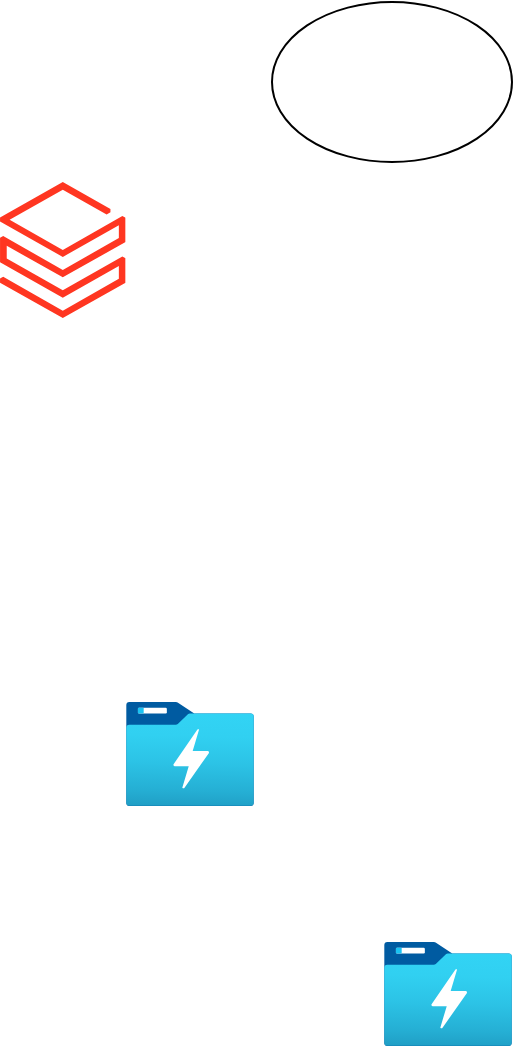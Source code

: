 <mxfile version="21.1.0" type="github">
  <diagram name="Page-1" id="WuEBKlYeaK_HnunUA6jp">
    <mxGraphModel dx="1050" dy="549" grid="1" gridSize="10" guides="1" tooltips="1" connect="1" arrows="1" fold="1" page="1" pageScale="1" pageWidth="827" pageHeight="1169" math="0" shadow="0">
      <root>
        <mxCell id="0" />
        <mxCell id="1" parent="0" />
        <mxCell id="U-qPl0DlRabr3smTPfQu-2" value="" style="image;aspect=fixed;html=1;points=[];align=center;fontSize=12;image=img/lib/azure2/analytics/Azure_Databricks.svg;" vertex="1" parent="1">
          <mxGeometry x="190" y="210" width="62.8" height="68" as="geometry" />
        </mxCell>
        <mxCell id="U-qPl0DlRabr3smTPfQu-3" value="" style="image;aspect=fixed;html=1;points=[];align=center;fontSize=12;image=img/lib/azure2/analytics/Data_Lake_Store_Gen1.svg;" vertex="1" parent="1">
          <mxGeometry x="253" y="470" width="64" height="52" as="geometry" />
        </mxCell>
        <mxCell id="U-qPl0DlRabr3smTPfQu-4" value="" style="image;aspect=fixed;html=1;points=[];align=center;fontSize=12;image=img/lib/azure2/analytics/Data_Lake_Store_Gen1.svg;" vertex="1" parent="1">
          <mxGeometry x="382" y="590" width="64" height="52" as="geometry" />
        </mxCell>
        <mxCell id="w7P2d4Dtes5Se-XXf7If-2" value="" style="ellipse;whiteSpace=wrap;html=1;" vertex="1" parent="1">
          <mxGeometry x="326" y="120" width="120" height="80" as="geometry" />
        </mxCell>
      </root>
    </mxGraphModel>
  </diagram>
</mxfile>
